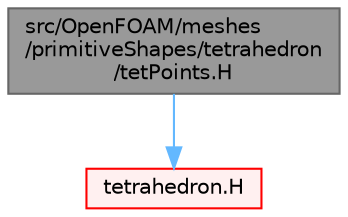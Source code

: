 digraph "src/OpenFOAM/meshes/primitiveShapes/tetrahedron/tetPoints.H"
{
 // LATEX_PDF_SIZE
  bgcolor="transparent";
  edge [fontname=Helvetica,fontsize=10,labelfontname=Helvetica,labelfontsize=10];
  node [fontname=Helvetica,fontsize=10,shape=box,height=0.2,width=0.4];
  Node1 [id="Node000001",label="src/OpenFOAM/meshes\l/primitiveShapes/tetrahedron\l/tetPoints.H",height=0.2,width=0.4,color="gray40", fillcolor="grey60", style="filled", fontcolor="black",tooltip=" "];
  Node1 -> Node2 [id="edge1_Node000001_Node000002",color="steelblue1",style="solid",tooltip=" "];
  Node2 [id="Node000002",label="tetrahedron.H",height=0.2,width=0.4,color="red", fillcolor="#FFF0F0", style="filled",URL="$tetrahedron_8H.html",tooltip=" "];
}
